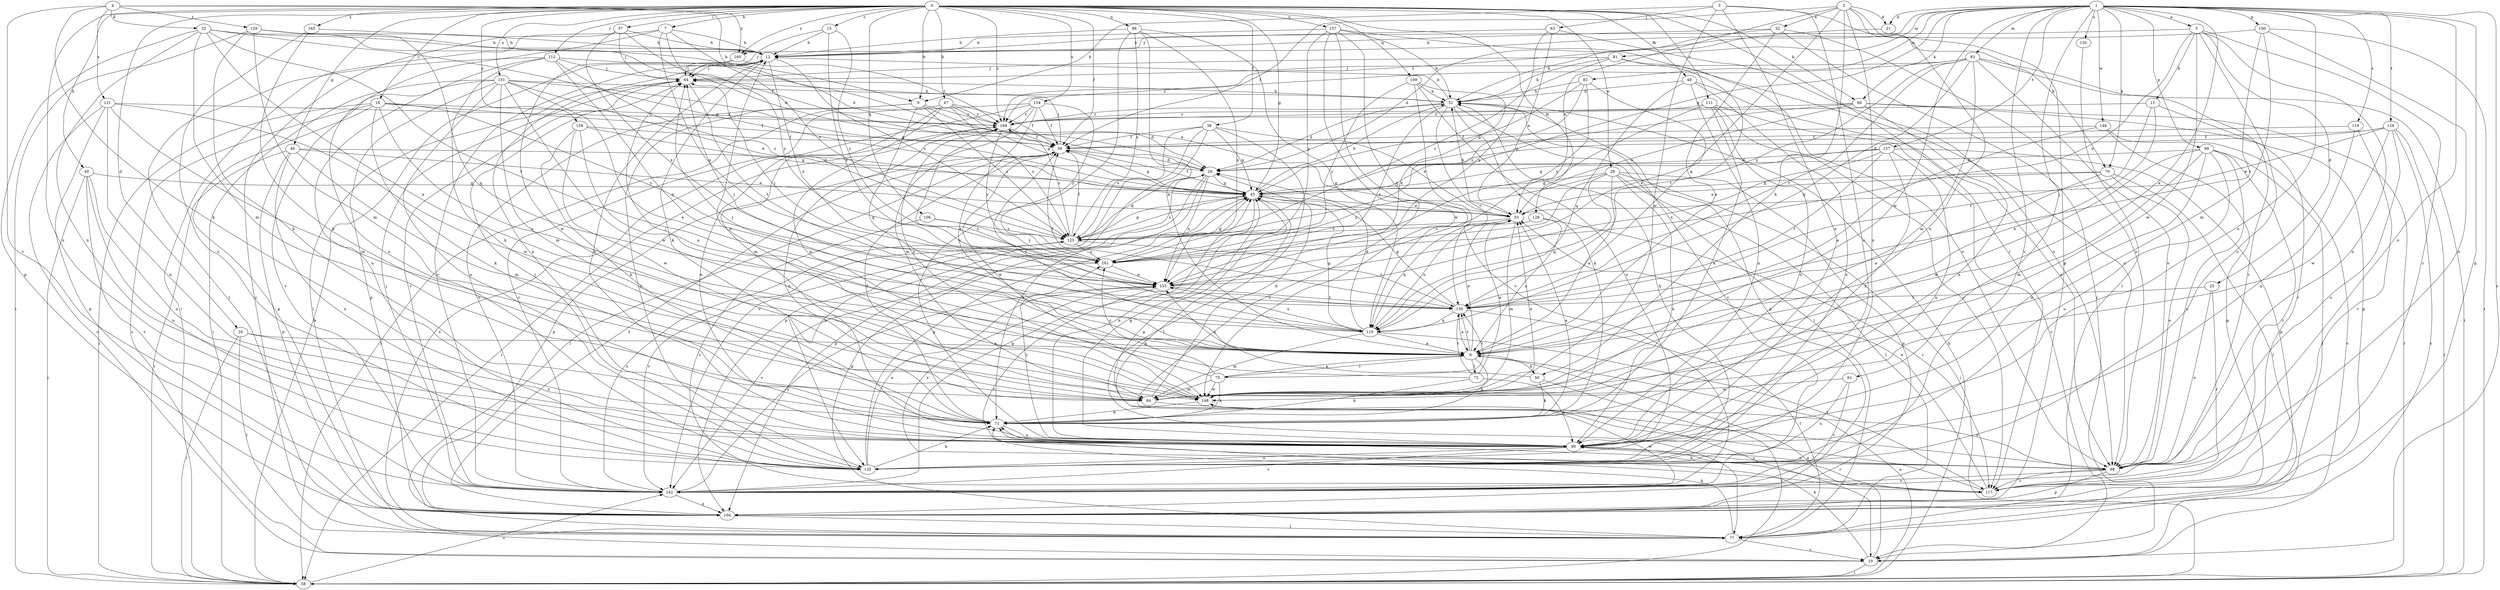 strict digraph  {
0;
1;
2;
3;
4;
5;
6;
7;
9;
11;
12;
15;
16;
19;
20;
21;
22;
25;
26;
28;
32;
33;
38;
39;
40;
45;
47;
48;
49;
50;
51;
57;
58;
61;
63;
64;
66;
70;
71;
72;
75;
77;
81;
82;
83;
84;
88;
90;
98;
99;
100;
104;
106;
109;
110;
111;
112;
117;
119;
120;
121;
123;
126;
127;
128;
129;
130;
131;
135;
142;
146;
148;
154;
155;
157;
158;
160;
161;
165;
168;
0 -> 7  [label=b];
0 -> 9  [label=b];
0 -> 15  [label=c];
0 -> 16  [label=c];
0 -> 20  [label=d];
0 -> 28  [label=e];
0 -> 38  [label=f];
0 -> 39  [label=f];
0 -> 40  [label=g];
0 -> 45  [label=g];
0 -> 47  [label=h];
0 -> 48  [label=h];
0 -> 49  [label=h];
0 -> 57  [label=i];
0 -> 66  [label=k];
0 -> 88  [label=n];
0 -> 106  [label=q];
0 -> 109  [label=q];
0 -> 111  [label=r];
0 -> 112  [label=r];
0 -> 117  [label=r];
0 -> 126  [label=t];
0 -> 131  [label=u];
0 -> 135  [label=u];
0 -> 154  [label=x];
0 -> 157  [label=y];
0 -> 158  [label=y];
0 -> 160  [label=y];
0 -> 165  [label=z];
0 -> 168  [label=z];
1 -> 5  [label=a];
1 -> 6  [label=a];
1 -> 19  [label=c];
1 -> 21  [label=d];
1 -> 45  [label=g];
1 -> 61  [label=j];
1 -> 66  [label=k];
1 -> 70  [label=k];
1 -> 81  [label=m];
1 -> 82  [label=m];
1 -> 83  [label=m];
1 -> 90  [label=n];
1 -> 98  [label=o];
1 -> 99  [label=p];
1 -> 100  [label=p];
1 -> 104  [label=p];
1 -> 119  [label=s];
1 -> 120  [label=s];
1 -> 127  [label=t];
1 -> 128  [label=t];
1 -> 142  [label=v];
1 -> 146  [label=w];
1 -> 148  [label=w];
1 -> 168  [label=z];
2 -> 21  [label=d];
2 -> 32  [label=e];
2 -> 33  [label=e];
2 -> 39  [label=f];
2 -> 50  [label=h];
2 -> 90  [label=n];
2 -> 104  [label=p];
2 -> 110  [label=q];
2 -> 135  [label=u];
3 -> 9  [label=b];
3 -> 63  [label=j];
3 -> 70  [label=k];
3 -> 90  [label=n];
3 -> 135  [label=u];
3 -> 148  [label=w];
4 -> 9  [label=b];
4 -> 22  [label=d];
4 -> 71  [label=k];
4 -> 121  [label=s];
4 -> 129  [label=t];
4 -> 142  [label=v];
4 -> 160  [label=y];
5 -> 11  [label=b];
5 -> 25  [label=d];
5 -> 98  [label=o];
5 -> 117  [label=r];
5 -> 135  [label=u];
5 -> 148  [label=w];
5 -> 160  [label=y];
5 -> 161  [label=y];
6 -> 33  [label=e];
6 -> 39  [label=f];
6 -> 50  [label=h];
6 -> 64  [label=j];
6 -> 71  [label=k];
6 -> 72  [label=l];
6 -> 75  [label=l];
6 -> 130  [label=t];
7 -> 12  [label=b];
7 -> 58  [label=i];
7 -> 123  [label=s];
7 -> 135  [label=u];
7 -> 155  [label=x];
7 -> 161  [label=y];
9 -> 26  [label=d];
9 -> 110  [label=q];
9 -> 123  [label=s];
9 -> 135  [label=u];
9 -> 142  [label=v];
9 -> 168  [label=z];
11 -> 6  [label=a];
11 -> 117  [label=r];
11 -> 130  [label=t];
11 -> 168  [label=z];
12 -> 64  [label=j];
12 -> 71  [label=k];
12 -> 90  [label=n];
12 -> 123  [label=s];
12 -> 142  [label=v];
12 -> 155  [label=x];
15 -> 12  [label=b];
15 -> 64  [label=j];
15 -> 155  [label=x];
15 -> 161  [label=y];
16 -> 6  [label=a];
16 -> 19  [label=c];
16 -> 39  [label=f];
16 -> 58  [label=i];
16 -> 71  [label=k];
16 -> 104  [label=p];
16 -> 161  [label=y];
16 -> 168  [label=z];
19 -> 6  [label=a];
19 -> 58  [label=i];
19 -> 71  [label=k];
20 -> 6  [label=a];
20 -> 58  [label=i];
20 -> 77  [label=l];
20 -> 90  [label=n];
21 -> 51  [label=h];
22 -> 6  [label=a];
22 -> 12  [label=b];
22 -> 26  [label=d];
22 -> 45  [label=g];
22 -> 84  [label=m];
22 -> 90  [label=n];
22 -> 104  [label=p];
22 -> 130  [label=t];
25 -> 98  [label=o];
25 -> 117  [label=r];
25 -> 130  [label=t];
26 -> 45  [label=g];
26 -> 71  [label=k];
26 -> 104  [label=p];
26 -> 135  [label=u];
26 -> 155  [label=x];
28 -> 6  [label=a];
28 -> 45  [label=g];
28 -> 58  [label=i];
28 -> 77  [label=l];
28 -> 90  [label=n];
28 -> 104  [label=p];
28 -> 110  [label=q];
28 -> 161  [label=y];
32 -> 6  [label=a];
32 -> 12  [label=b];
32 -> 19  [label=c];
32 -> 26  [label=d];
32 -> 98  [label=o];
33 -> 51  [label=h];
33 -> 84  [label=m];
33 -> 110  [label=q];
33 -> 123  [label=s];
38 -> 33  [label=e];
38 -> 39  [label=f];
38 -> 45  [label=g];
38 -> 77  [label=l];
38 -> 104  [label=p];
38 -> 123  [label=s];
38 -> 142  [label=v];
39 -> 26  [label=d];
39 -> 45  [label=g];
39 -> 64  [label=j];
39 -> 77  [label=l];
39 -> 104  [label=p];
39 -> 148  [label=w];
40 -> 26  [label=d];
40 -> 33  [label=e];
40 -> 58  [label=i];
40 -> 84  [label=m];
40 -> 104  [label=p];
40 -> 135  [label=u];
45 -> 33  [label=e];
45 -> 39  [label=f];
45 -> 51  [label=h];
45 -> 90  [label=n];
45 -> 123  [label=s];
47 -> 39  [label=f];
47 -> 45  [label=g];
47 -> 58  [label=i];
47 -> 84  [label=m];
47 -> 123  [label=s];
47 -> 148  [label=w];
47 -> 168  [label=z];
48 -> 51  [label=h];
48 -> 90  [label=n];
48 -> 98  [label=o];
48 -> 110  [label=q];
48 -> 135  [label=u];
49 -> 45  [label=g];
49 -> 58  [label=i];
49 -> 90  [label=n];
49 -> 135  [label=u];
49 -> 142  [label=v];
50 -> 58  [label=i];
50 -> 71  [label=k];
50 -> 155  [label=x];
51 -> 12  [label=b];
51 -> 26  [label=d];
51 -> 71  [label=k];
51 -> 77  [label=l];
51 -> 104  [label=p];
51 -> 130  [label=t];
51 -> 142  [label=v];
51 -> 155  [label=x];
51 -> 168  [label=z];
57 -> 12  [label=b];
57 -> 19  [label=c];
57 -> 39  [label=f];
57 -> 64  [label=j];
57 -> 155  [label=x];
58 -> 6  [label=a];
58 -> 12  [label=b];
58 -> 51  [label=h];
58 -> 142  [label=v];
61 -> 135  [label=u];
61 -> 142  [label=v];
61 -> 148  [label=w];
63 -> 12  [label=b];
63 -> 33  [label=e];
63 -> 98  [label=o];
63 -> 155  [label=x];
64 -> 51  [label=h];
64 -> 77  [label=l];
64 -> 130  [label=t];
64 -> 142  [label=v];
66 -> 33  [label=e];
66 -> 45  [label=g];
66 -> 58  [label=i];
66 -> 90  [label=n];
66 -> 104  [label=p];
66 -> 168  [label=z];
70 -> 6  [label=a];
70 -> 33  [label=e];
70 -> 45  [label=g];
70 -> 77  [label=l];
70 -> 98  [label=o];
71 -> 33  [label=e];
71 -> 39  [label=f];
71 -> 90  [label=n];
72 -> 33  [label=e];
72 -> 64  [label=j];
72 -> 71  [label=k];
72 -> 90  [label=n];
72 -> 130  [label=t];
75 -> 6  [label=a];
75 -> 71  [label=k];
75 -> 84  [label=m];
75 -> 130  [label=t];
75 -> 148  [label=w];
75 -> 161  [label=y];
75 -> 168  [label=z];
77 -> 19  [label=c];
77 -> 45  [label=g];
77 -> 71  [label=k];
77 -> 168  [label=z];
81 -> 51  [label=h];
81 -> 64  [label=j];
81 -> 98  [label=o];
81 -> 123  [label=s];
81 -> 130  [label=t];
82 -> 45  [label=g];
82 -> 51  [label=h];
82 -> 123  [label=s];
82 -> 155  [label=x];
82 -> 161  [label=y];
83 -> 58  [label=i];
83 -> 64  [label=j];
83 -> 84  [label=m];
83 -> 98  [label=o];
83 -> 110  [label=q];
83 -> 130  [label=t];
83 -> 142  [label=v];
83 -> 161  [label=y];
83 -> 168  [label=z];
84 -> 26  [label=d];
84 -> 33  [label=e];
84 -> 98  [label=o];
88 -> 6  [label=a];
88 -> 12  [label=b];
88 -> 90  [label=n];
88 -> 110  [label=q];
88 -> 123  [label=s];
88 -> 155  [label=x];
90 -> 12  [label=b];
90 -> 45  [label=g];
90 -> 98  [label=o];
90 -> 117  [label=r];
90 -> 135  [label=u];
90 -> 142  [label=v];
90 -> 161  [label=y];
98 -> 45  [label=g];
98 -> 90  [label=n];
98 -> 104  [label=p];
98 -> 117  [label=r];
98 -> 142  [label=v];
98 -> 155  [label=x];
99 -> 26  [label=d];
99 -> 77  [label=l];
99 -> 84  [label=m];
99 -> 90  [label=n];
99 -> 98  [label=o];
99 -> 117  [label=r];
99 -> 135  [label=u];
99 -> 148  [label=w];
100 -> 12  [label=b];
100 -> 58  [label=i];
100 -> 84  [label=m];
100 -> 98  [label=o];
100 -> 130  [label=t];
104 -> 39  [label=f];
104 -> 77  [label=l];
106 -> 117  [label=r];
106 -> 123  [label=s];
106 -> 161  [label=y];
109 -> 51  [label=h];
109 -> 135  [label=u];
109 -> 142  [label=v];
109 -> 155  [label=x];
109 -> 161  [label=y];
110 -> 6  [label=a];
110 -> 26  [label=d];
110 -> 33  [label=e];
110 -> 45  [label=g];
110 -> 84  [label=m];
110 -> 117  [label=r];
110 -> 155  [label=x];
110 -> 168  [label=z];
111 -> 19  [label=c];
111 -> 71  [label=k];
111 -> 90  [label=n];
111 -> 117  [label=r];
111 -> 155  [label=x];
111 -> 168  [label=z];
112 -> 33  [label=e];
112 -> 64  [label=j];
112 -> 71  [label=k];
112 -> 77  [label=l];
112 -> 110  [label=q];
112 -> 123  [label=s];
112 -> 135  [label=u];
117 -> 33  [label=e];
117 -> 45  [label=g];
117 -> 71  [label=k];
119 -> 39  [label=f];
119 -> 90  [label=n];
119 -> 117  [label=r];
120 -> 77  [label=l];
121 -> 19  [label=c];
121 -> 84  [label=m];
121 -> 90  [label=n];
121 -> 104  [label=p];
121 -> 148  [label=w];
121 -> 168  [label=z];
123 -> 26  [label=d];
123 -> 39  [label=f];
123 -> 45  [label=g];
123 -> 130  [label=t];
123 -> 142  [label=v];
123 -> 161  [label=y];
123 -> 168  [label=z];
126 -> 6  [label=a];
126 -> 117  [label=r];
126 -> 123  [label=s];
127 -> 26  [label=d];
127 -> 45  [label=g];
127 -> 71  [label=k];
127 -> 90  [label=n];
127 -> 104  [label=p];
127 -> 130  [label=t];
127 -> 155  [label=x];
128 -> 19  [label=c];
128 -> 26  [label=d];
128 -> 33  [label=e];
128 -> 39  [label=f];
128 -> 58  [label=i];
128 -> 98  [label=o];
128 -> 148  [label=w];
129 -> 12  [label=b];
129 -> 26  [label=d];
129 -> 58  [label=i];
129 -> 71  [label=k];
129 -> 84  [label=m];
129 -> 110  [label=q];
130 -> 6  [label=a];
130 -> 39  [label=f];
130 -> 45  [label=g];
130 -> 64  [label=j];
130 -> 77  [label=l];
130 -> 110  [label=q];
131 -> 6  [label=a];
131 -> 33  [label=e];
131 -> 45  [label=g];
131 -> 51  [label=h];
131 -> 58  [label=i];
131 -> 84  [label=m];
131 -> 104  [label=p];
131 -> 135  [label=u];
131 -> 142  [label=v];
131 -> 148  [label=w];
135 -> 45  [label=g];
135 -> 51  [label=h];
135 -> 64  [label=j];
135 -> 71  [label=k];
135 -> 155  [label=x];
142 -> 45  [label=g];
142 -> 64  [label=j];
142 -> 104  [label=p];
142 -> 123  [label=s];
142 -> 148  [label=w];
142 -> 155  [label=x];
146 -> 6  [label=a];
146 -> 19  [label=c];
146 -> 39  [label=f];
146 -> 104  [label=p];
148 -> 12  [label=b];
148 -> 71  [label=k];
154 -> 6  [label=a];
154 -> 39  [label=f];
154 -> 84  [label=m];
154 -> 90  [label=n];
154 -> 142  [label=v];
154 -> 161  [label=y];
154 -> 168  [label=z];
155 -> 64  [label=j];
155 -> 117  [label=r];
155 -> 130  [label=t];
157 -> 12  [label=b];
157 -> 19  [label=c];
157 -> 51  [label=h];
157 -> 98  [label=o];
157 -> 110  [label=q];
157 -> 148  [label=w];
157 -> 161  [label=y];
158 -> 6  [label=a];
158 -> 39  [label=f];
158 -> 45  [label=g];
158 -> 71  [label=k];
158 -> 148  [label=w];
160 -> 64  [label=j];
160 -> 148  [label=w];
160 -> 168  [label=z];
161 -> 45  [label=g];
161 -> 142  [label=v];
161 -> 155  [label=x];
165 -> 12  [label=b];
165 -> 71  [label=k];
165 -> 135  [label=u];
168 -> 39  [label=f];
168 -> 58  [label=i];
168 -> 90  [label=n];
168 -> 161  [label=y];
}
